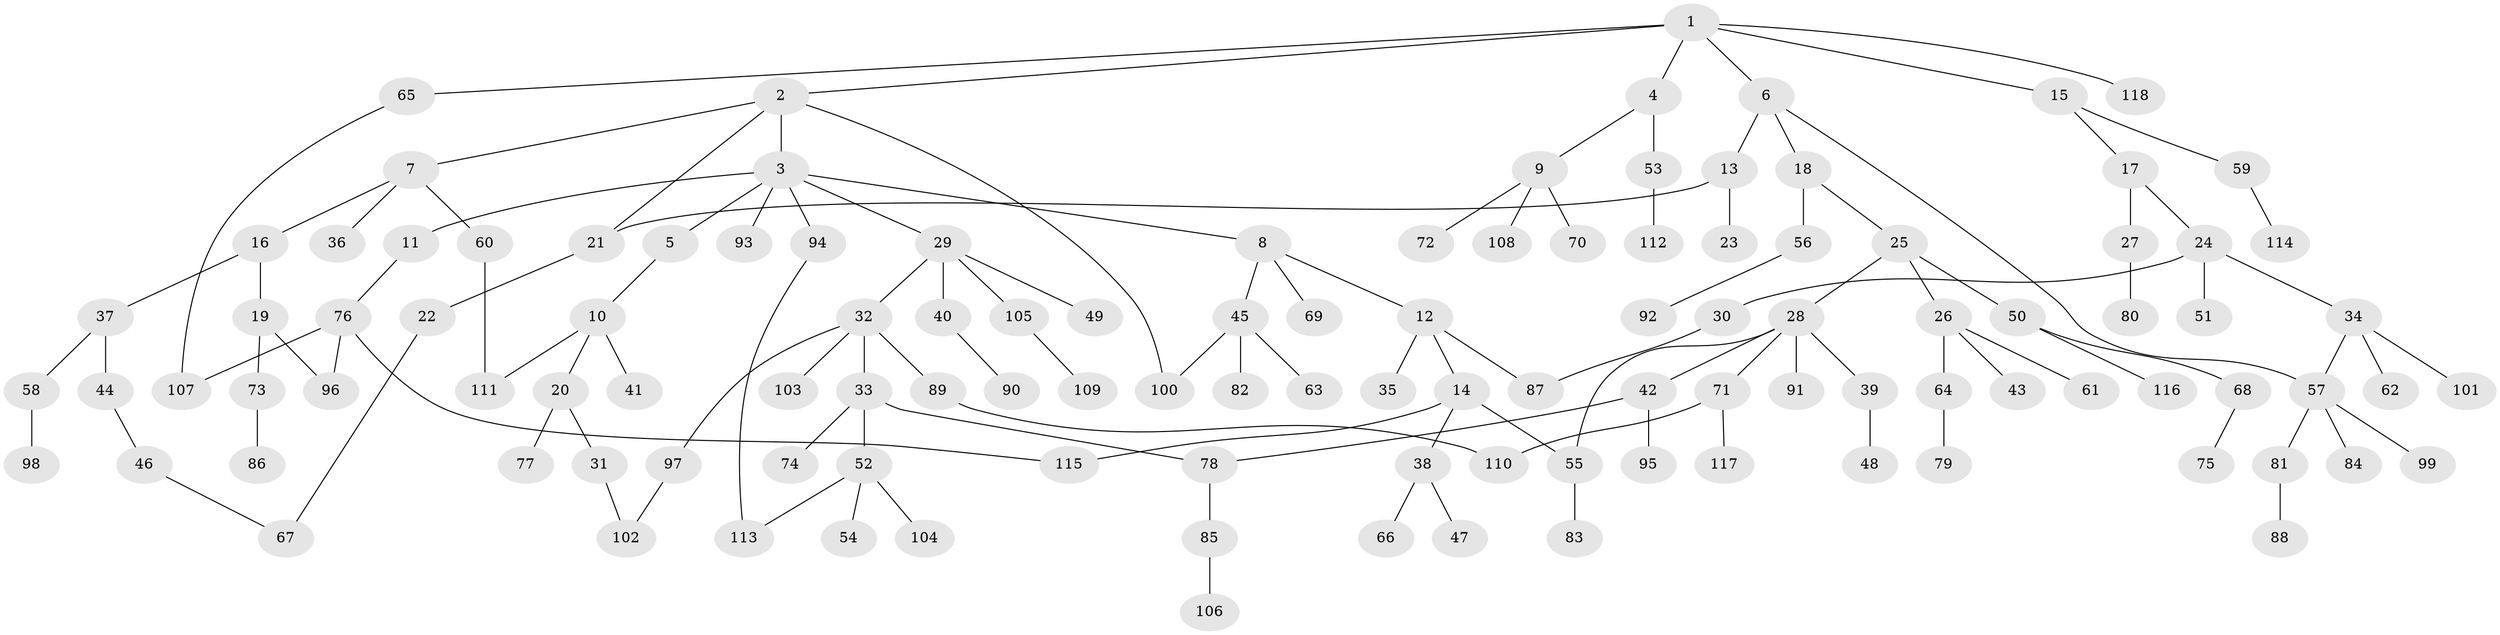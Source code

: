 // Generated by graph-tools (version 1.1) at 2025/01/03/09/25 03:01:05]
// undirected, 118 vertices, 131 edges
graph export_dot {
graph [start="1"]
  node [color=gray90,style=filled];
  1;
  2;
  3;
  4;
  5;
  6;
  7;
  8;
  9;
  10;
  11;
  12;
  13;
  14;
  15;
  16;
  17;
  18;
  19;
  20;
  21;
  22;
  23;
  24;
  25;
  26;
  27;
  28;
  29;
  30;
  31;
  32;
  33;
  34;
  35;
  36;
  37;
  38;
  39;
  40;
  41;
  42;
  43;
  44;
  45;
  46;
  47;
  48;
  49;
  50;
  51;
  52;
  53;
  54;
  55;
  56;
  57;
  58;
  59;
  60;
  61;
  62;
  63;
  64;
  65;
  66;
  67;
  68;
  69;
  70;
  71;
  72;
  73;
  74;
  75;
  76;
  77;
  78;
  79;
  80;
  81;
  82;
  83;
  84;
  85;
  86;
  87;
  88;
  89;
  90;
  91;
  92;
  93;
  94;
  95;
  96;
  97;
  98;
  99;
  100;
  101;
  102;
  103;
  104;
  105;
  106;
  107;
  108;
  109;
  110;
  111;
  112;
  113;
  114;
  115;
  116;
  117;
  118;
  1 -- 2;
  1 -- 4;
  1 -- 6;
  1 -- 15;
  1 -- 65;
  1 -- 118;
  2 -- 3;
  2 -- 7;
  2 -- 21;
  2 -- 100;
  3 -- 5;
  3 -- 8;
  3 -- 11;
  3 -- 29;
  3 -- 93;
  3 -- 94;
  4 -- 9;
  4 -- 53;
  5 -- 10;
  6 -- 13;
  6 -- 18;
  6 -- 57;
  7 -- 16;
  7 -- 36;
  7 -- 60;
  8 -- 12;
  8 -- 45;
  8 -- 69;
  9 -- 70;
  9 -- 72;
  9 -- 108;
  10 -- 20;
  10 -- 41;
  10 -- 111;
  11 -- 76;
  12 -- 14;
  12 -- 35;
  12 -- 87;
  13 -- 21;
  13 -- 23;
  14 -- 38;
  14 -- 55;
  14 -- 115;
  15 -- 17;
  15 -- 59;
  16 -- 19;
  16 -- 37;
  17 -- 24;
  17 -- 27;
  18 -- 25;
  18 -- 56;
  19 -- 73;
  19 -- 96;
  20 -- 31;
  20 -- 77;
  21 -- 22;
  22 -- 67;
  24 -- 30;
  24 -- 34;
  24 -- 51;
  25 -- 26;
  25 -- 28;
  25 -- 50;
  26 -- 43;
  26 -- 61;
  26 -- 64;
  27 -- 80;
  28 -- 39;
  28 -- 42;
  28 -- 71;
  28 -- 91;
  28 -- 55;
  29 -- 32;
  29 -- 40;
  29 -- 49;
  29 -- 105;
  30 -- 87;
  31 -- 102;
  32 -- 33;
  32 -- 89;
  32 -- 97;
  32 -- 103;
  33 -- 52;
  33 -- 74;
  33 -- 78;
  34 -- 57;
  34 -- 62;
  34 -- 101;
  37 -- 44;
  37 -- 58;
  38 -- 47;
  38 -- 66;
  39 -- 48;
  40 -- 90;
  42 -- 78;
  42 -- 95;
  44 -- 46;
  45 -- 63;
  45 -- 82;
  45 -- 100;
  46 -- 67;
  50 -- 68;
  50 -- 116;
  52 -- 54;
  52 -- 104;
  52 -- 113;
  53 -- 112;
  55 -- 83;
  56 -- 92;
  57 -- 81;
  57 -- 84;
  57 -- 99;
  58 -- 98;
  59 -- 114;
  60 -- 111;
  64 -- 79;
  65 -- 107;
  68 -- 75;
  71 -- 117;
  71 -- 110;
  73 -- 86;
  76 -- 115;
  76 -- 107;
  76 -- 96;
  78 -- 85;
  81 -- 88;
  85 -- 106;
  89 -- 110;
  94 -- 113;
  97 -- 102;
  105 -- 109;
}
